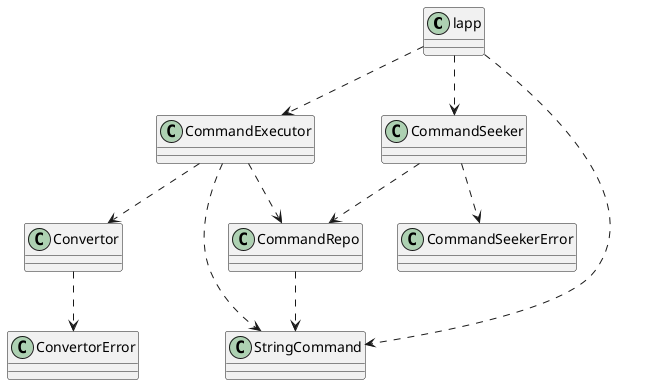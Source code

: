 @startuml
lapp ..> CommandExecutor
lapp ..> CommandSeeker
lapp ..> StringCommand
CommandExecutor ..> StringCommand
CommandExecutor ..> Convertor
Convertor..> ConvertorError
CommandExecutor ..> CommandRepo
CommandSeeker ..> CommandRepo
CommandRepo..>StringCommand
CommandSeeker ..> CommandSeekerError
@enduml